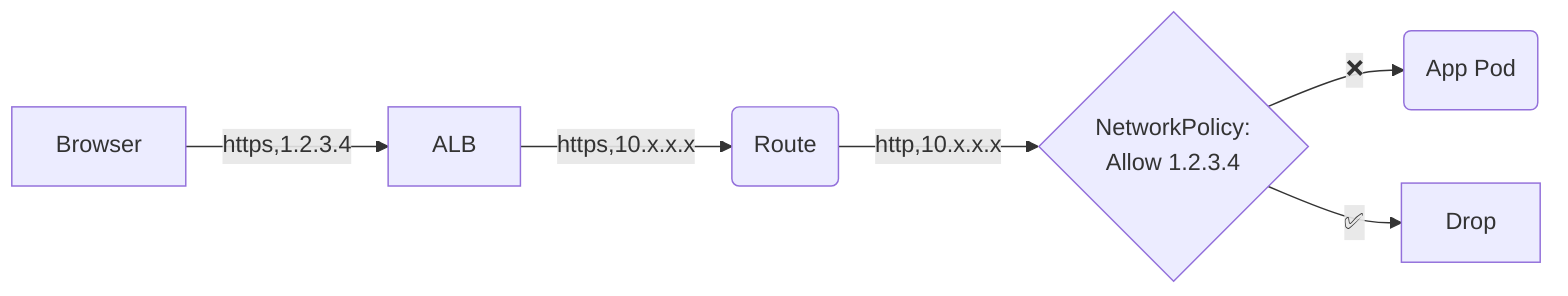 flowchart LR
    A[Browser] -->|https,1.2.3.4| B[ALB]
    B --> |https,10.x.x.x|C(Route)
    C --> |http,10.x.x.x|P{NetworkPolicy: <br />Allow 1.2.3.4}
    P -->|❌|D(App Pod)
    P --> |✅|E[️Drop]